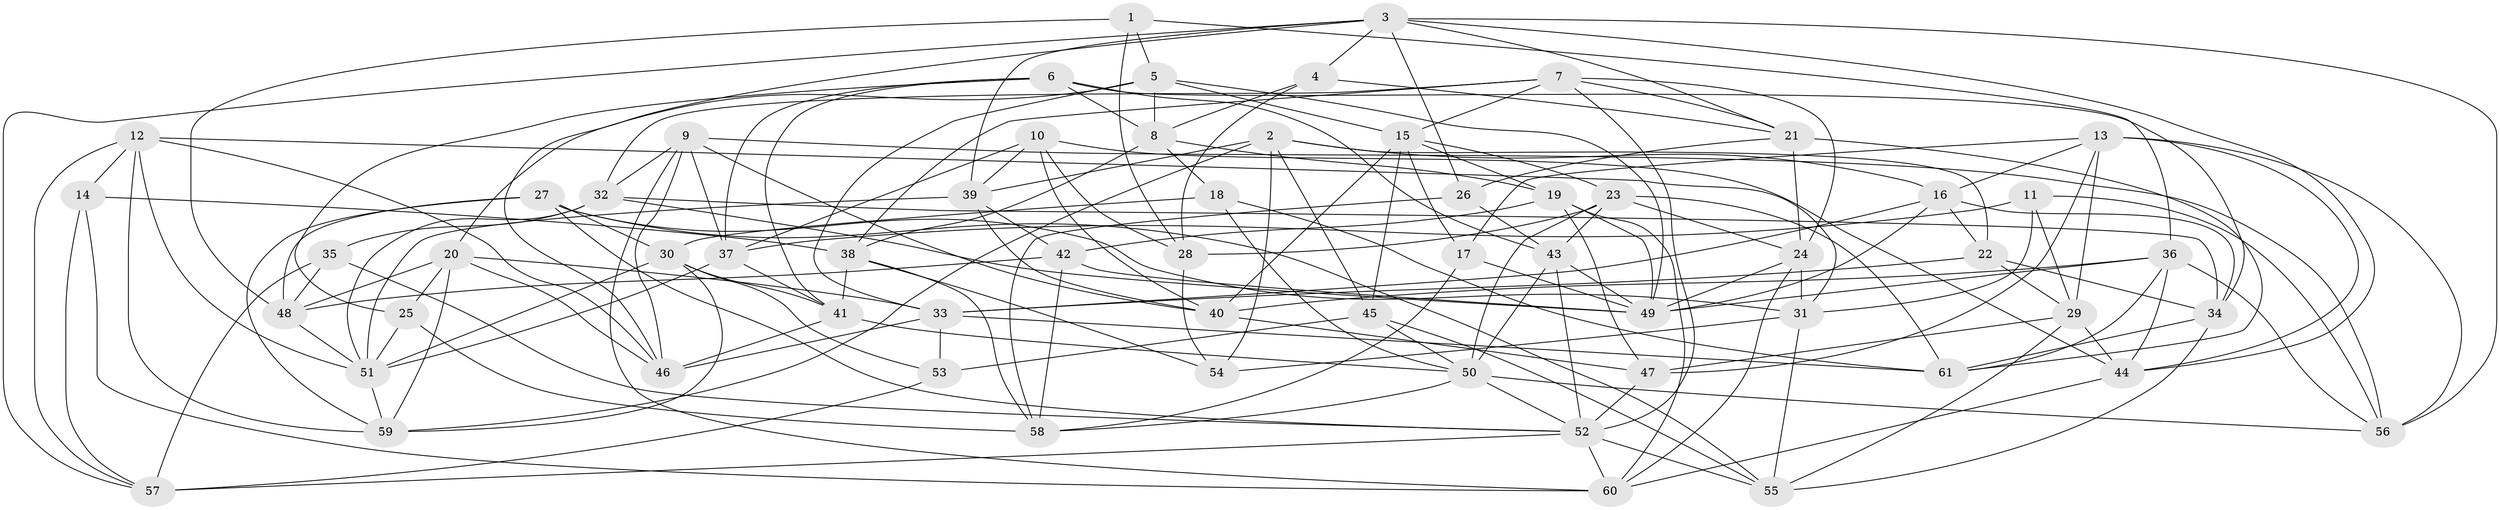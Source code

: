 // original degree distribution, {4: 1.0}
// Generated by graph-tools (version 1.1) at 2025/50/03/09/25 03:50:57]
// undirected, 61 vertices, 176 edges
graph export_dot {
graph [start="1"]
  node [color=gray90,style=filled];
  1;
  2;
  3;
  4;
  5;
  6;
  7;
  8;
  9;
  10;
  11;
  12;
  13;
  14;
  15;
  16;
  17;
  18;
  19;
  20;
  21;
  22;
  23;
  24;
  25;
  26;
  27;
  28;
  29;
  30;
  31;
  32;
  33;
  34;
  35;
  36;
  37;
  38;
  39;
  40;
  41;
  42;
  43;
  44;
  45;
  46;
  47;
  48;
  49;
  50;
  51;
  52;
  53;
  54;
  55;
  56;
  57;
  58;
  59;
  60;
  61;
  1 -- 5 [weight=1.0];
  1 -- 28 [weight=1.0];
  1 -- 36 [weight=1.0];
  1 -- 48 [weight=1.0];
  2 -- 16 [weight=1.0];
  2 -- 22 [weight=1.0];
  2 -- 39 [weight=1.0];
  2 -- 45 [weight=1.0];
  2 -- 54 [weight=1.0];
  2 -- 59 [weight=1.0];
  3 -- 4 [weight=1.0];
  3 -- 21 [weight=1.0];
  3 -- 26 [weight=1.0];
  3 -- 39 [weight=1.0];
  3 -- 44 [weight=1.0];
  3 -- 46 [weight=1.0];
  3 -- 56 [weight=1.0];
  3 -- 57 [weight=1.0];
  4 -- 8 [weight=1.0];
  4 -- 21 [weight=1.0];
  4 -- 28 [weight=1.0];
  5 -- 8 [weight=1.0];
  5 -- 15 [weight=1.0];
  5 -- 20 [weight=1.0];
  5 -- 33 [weight=1.0];
  5 -- 49 [weight=1.0];
  6 -- 8 [weight=1.0];
  6 -- 25 [weight=1.0];
  6 -- 34 [weight=1.0];
  6 -- 37 [weight=1.0];
  6 -- 41 [weight=1.0];
  6 -- 43 [weight=1.0];
  7 -- 15 [weight=1.0];
  7 -- 21 [weight=1.0];
  7 -- 24 [weight=1.0];
  7 -- 32 [weight=1.0];
  7 -- 38 [weight=1.0];
  7 -- 52 [weight=1.0];
  8 -- 18 [weight=1.0];
  8 -- 19 [weight=1.0];
  8 -- 38 [weight=1.0];
  9 -- 32 [weight=1.0];
  9 -- 37 [weight=1.0];
  9 -- 40 [weight=1.0];
  9 -- 46 [weight=1.0];
  9 -- 56 [weight=1.0];
  9 -- 60 [weight=1.0];
  10 -- 28 [weight=2.0];
  10 -- 37 [weight=1.0];
  10 -- 39 [weight=1.0];
  10 -- 40 [weight=1.0];
  10 -- 44 [weight=1.0];
  11 -- 29 [weight=1.0];
  11 -- 31 [weight=1.0];
  11 -- 37 [weight=1.0];
  11 -- 56 [weight=1.0];
  12 -- 14 [weight=1.0];
  12 -- 31 [weight=1.0];
  12 -- 46 [weight=1.0];
  12 -- 51 [weight=1.0];
  12 -- 57 [weight=1.0];
  12 -- 59 [weight=1.0];
  13 -- 16 [weight=1.0];
  13 -- 17 [weight=1.0];
  13 -- 29 [weight=1.0];
  13 -- 44 [weight=1.0];
  13 -- 47 [weight=1.0];
  13 -- 56 [weight=1.0];
  14 -- 38 [weight=1.0];
  14 -- 57 [weight=1.0];
  14 -- 60 [weight=1.0];
  15 -- 17 [weight=1.0];
  15 -- 19 [weight=1.0];
  15 -- 23 [weight=1.0];
  15 -- 40 [weight=1.0];
  15 -- 45 [weight=2.0];
  16 -- 22 [weight=1.0];
  16 -- 33 [weight=1.0];
  16 -- 34 [weight=1.0];
  16 -- 49 [weight=1.0];
  17 -- 49 [weight=1.0];
  17 -- 58 [weight=1.0];
  18 -- 30 [weight=1.0];
  18 -- 50 [weight=1.0];
  18 -- 61 [weight=1.0];
  19 -- 42 [weight=1.0];
  19 -- 47 [weight=1.0];
  19 -- 49 [weight=1.0];
  19 -- 60 [weight=1.0];
  20 -- 25 [weight=1.0];
  20 -- 33 [weight=1.0];
  20 -- 46 [weight=1.0];
  20 -- 48 [weight=1.0];
  20 -- 59 [weight=1.0];
  21 -- 24 [weight=1.0];
  21 -- 26 [weight=1.0];
  21 -- 61 [weight=1.0];
  22 -- 29 [weight=1.0];
  22 -- 33 [weight=2.0];
  22 -- 34 [weight=1.0];
  23 -- 24 [weight=1.0];
  23 -- 28 [weight=1.0];
  23 -- 43 [weight=1.0];
  23 -- 50 [weight=1.0];
  23 -- 61 [weight=1.0];
  24 -- 31 [weight=1.0];
  24 -- 49 [weight=1.0];
  24 -- 60 [weight=1.0];
  25 -- 51 [weight=1.0];
  25 -- 58 [weight=1.0];
  26 -- 43 [weight=1.0];
  26 -- 58 [weight=1.0];
  27 -- 30 [weight=1.0];
  27 -- 31 [weight=1.0];
  27 -- 48 [weight=1.0];
  27 -- 52 [weight=1.0];
  27 -- 55 [weight=1.0];
  27 -- 59 [weight=1.0];
  28 -- 54 [weight=1.0];
  29 -- 44 [weight=1.0];
  29 -- 47 [weight=1.0];
  29 -- 55 [weight=1.0];
  30 -- 41 [weight=1.0];
  30 -- 51 [weight=1.0];
  30 -- 53 [weight=1.0];
  30 -- 59 [weight=1.0];
  31 -- 54 [weight=1.0];
  31 -- 55 [weight=1.0];
  32 -- 34 [weight=1.0];
  32 -- 35 [weight=1.0];
  32 -- 49 [weight=1.0];
  32 -- 51 [weight=1.0];
  33 -- 46 [weight=1.0];
  33 -- 53 [weight=1.0];
  33 -- 61 [weight=1.0];
  34 -- 55 [weight=1.0];
  34 -- 61 [weight=1.0];
  35 -- 48 [weight=1.0];
  35 -- 52 [weight=1.0];
  35 -- 57 [weight=1.0];
  36 -- 40 [weight=1.0];
  36 -- 44 [weight=1.0];
  36 -- 49 [weight=1.0];
  36 -- 56 [weight=1.0];
  36 -- 61 [weight=1.0];
  37 -- 41 [weight=1.0];
  37 -- 51 [weight=1.0];
  38 -- 41 [weight=1.0];
  38 -- 54 [weight=1.0];
  38 -- 58 [weight=1.0];
  39 -- 40 [weight=1.0];
  39 -- 42 [weight=1.0];
  39 -- 51 [weight=1.0];
  40 -- 47 [weight=1.0];
  41 -- 46 [weight=1.0];
  41 -- 50 [weight=1.0];
  42 -- 48 [weight=1.0];
  42 -- 49 [weight=2.0];
  42 -- 58 [weight=1.0];
  43 -- 49 [weight=1.0];
  43 -- 50 [weight=1.0];
  43 -- 52 [weight=1.0];
  44 -- 60 [weight=1.0];
  45 -- 50 [weight=1.0];
  45 -- 53 [weight=1.0];
  45 -- 55 [weight=1.0];
  47 -- 52 [weight=2.0];
  48 -- 51 [weight=1.0];
  50 -- 52 [weight=1.0];
  50 -- 56 [weight=1.0];
  50 -- 58 [weight=1.0];
  51 -- 59 [weight=1.0];
  52 -- 55 [weight=1.0];
  52 -- 57 [weight=1.0];
  52 -- 60 [weight=1.0];
  53 -- 57 [weight=1.0];
}
